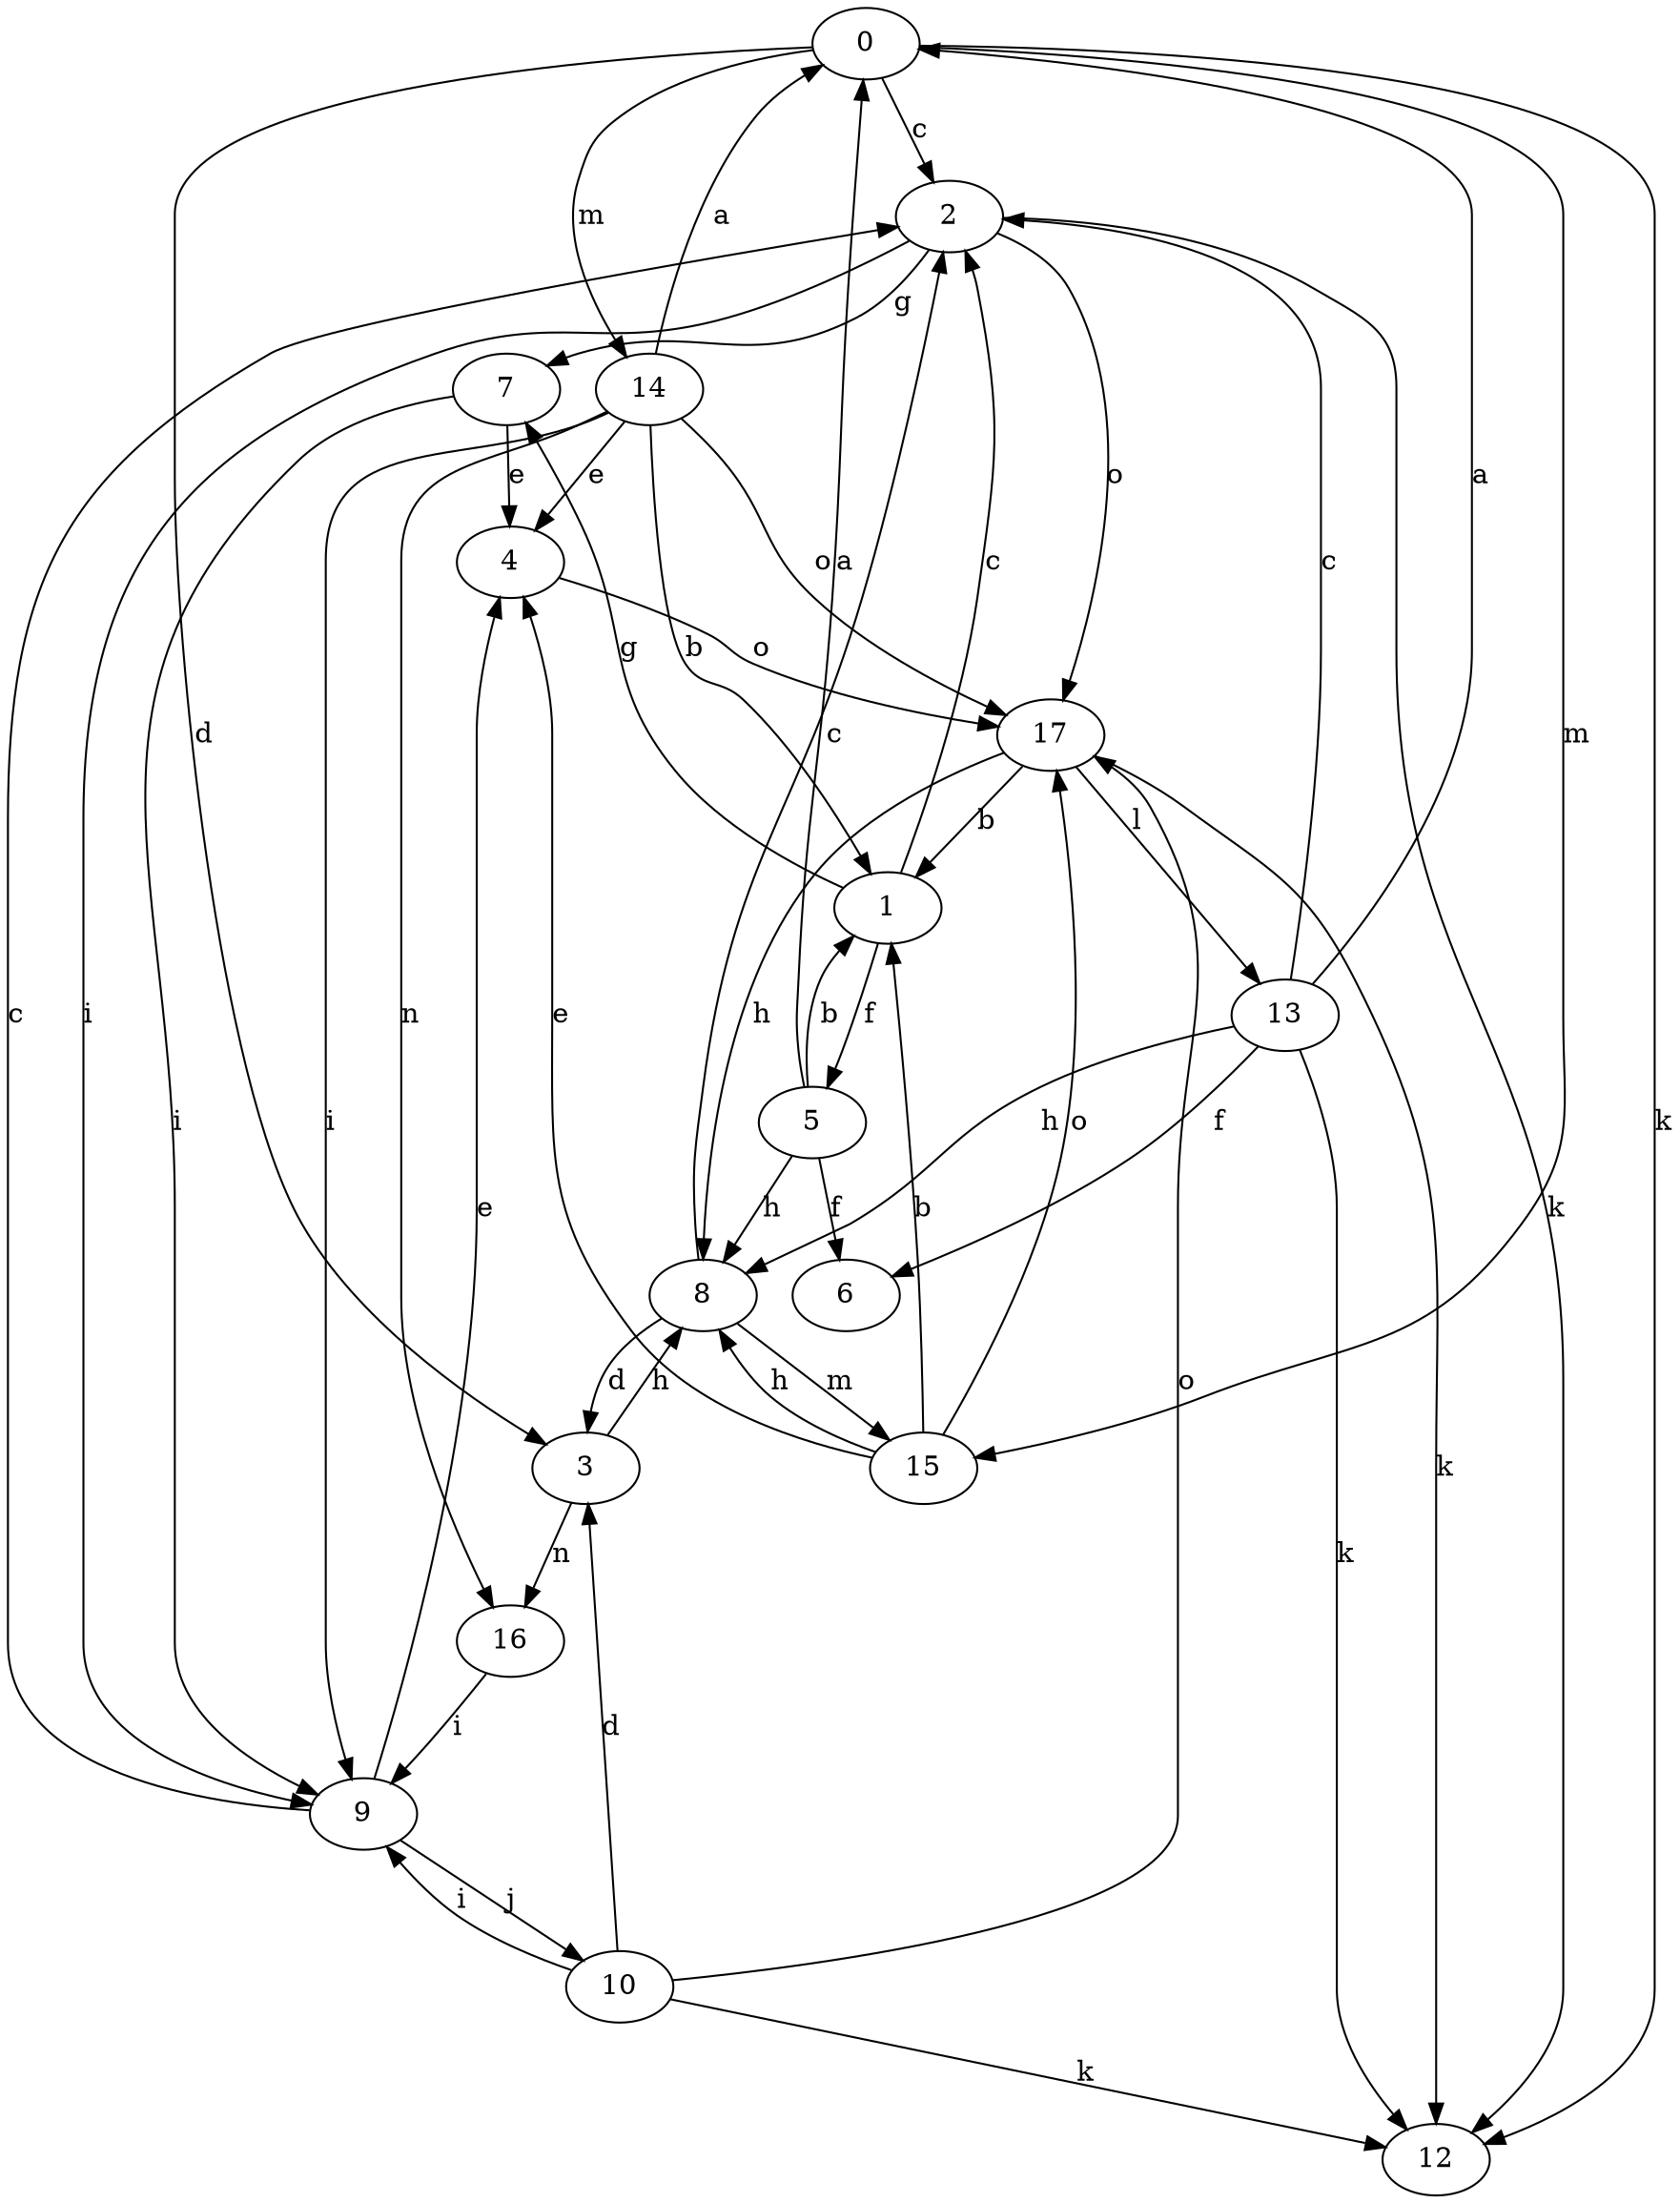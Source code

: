 strict digraph  {
0;
1;
2;
3;
4;
5;
6;
7;
8;
9;
10;
12;
13;
14;
15;
16;
17;
0 -> 2  [label=c];
0 -> 3  [label=d];
0 -> 12  [label=k];
0 -> 14  [label=m];
0 -> 15  [label=m];
1 -> 2  [label=c];
1 -> 5  [label=f];
1 -> 7  [label=g];
2 -> 7  [label=g];
2 -> 9  [label=i];
2 -> 12  [label=k];
2 -> 17  [label=o];
3 -> 8  [label=h];
3 -> 16  [label=n];
4 -> 17  [label=o];
5 -> 0  [label=a];
5 -> 1  [label=b];
5 -> 6  [label=f];
5 -> 8  [label=h];
7 -> 4  [label=e];
7 -> 9  [label=i];
8 -> 2  [label=c];
8 -> 3  [label=d];
8 -> 15  [label=m];
9 -> 2  [label=c];
9 -> 4  [label=e];
9 -> 10  [label=j];
10 -> 3  [label=d];
10 -> 9  [label=i];
10 -> 12  [label=k];
10 -> 17  [label=o];
13 -> 0  [label=a];
13 -> 2  [label=c];
13 -> 6  [label=f];
13 -> 8  [label=h];
13 -> 12  [label=k];
14 -> 0  [label=a];
14 -> 1  [label=b];
14 -> 4  [label=e];
14 -> 9  [label=i];
14 -> 16  [label=n];
14 -> 17  [label=o];
15 -> 1  [label=b];
15 -> 4  [label=e];
15 -> 8  [label=h];
15 -> 17  [label=o];
16 -> 9  [label=i];
17 -> 1  [label=b];
17 -> 8  [label=h];
17 -> 12  [label=k];
17 -> 13  [label=l];
}
